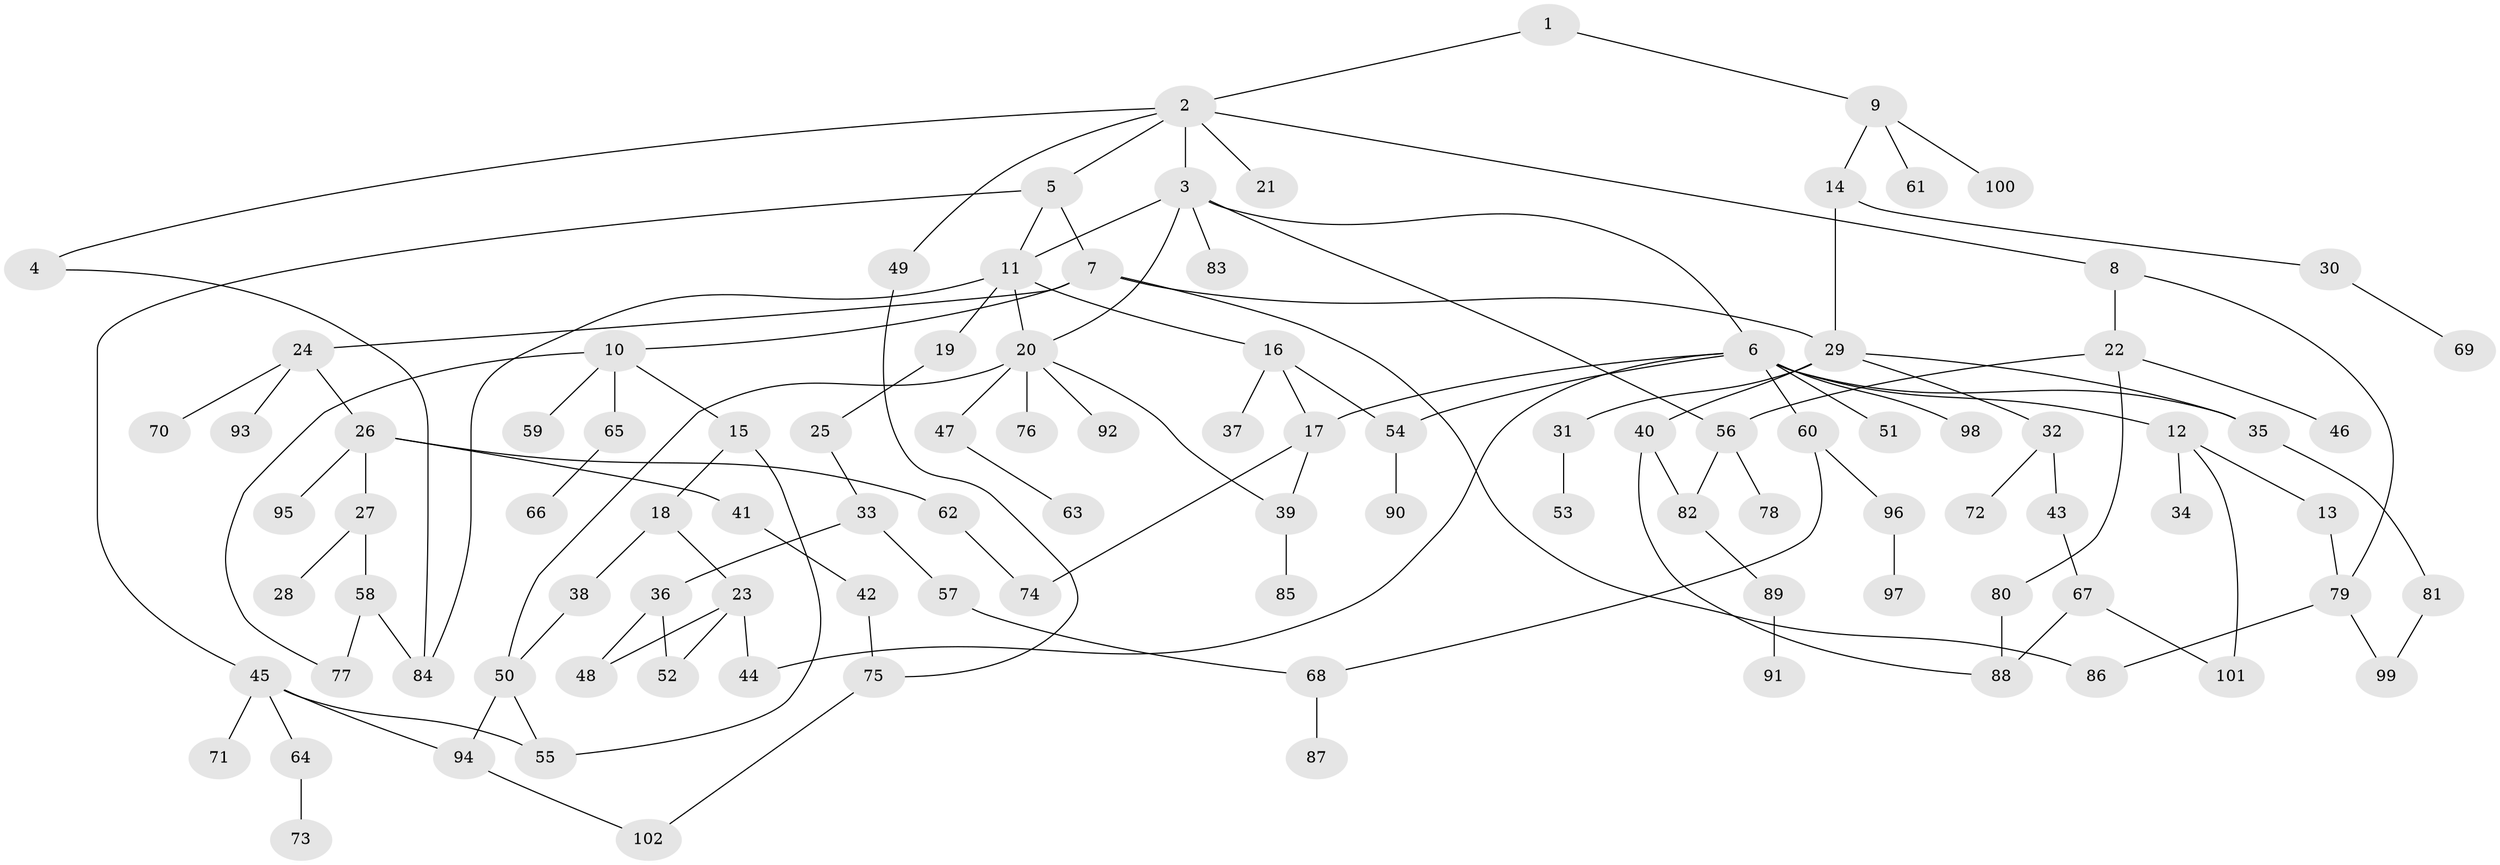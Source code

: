 // Generated by graph-tools (version 1.1) at 2025/49/03/09/25 03:49:23]
// undirected, 102 vertices, 130 edges
graph export_dot {
graph [start="1"]
  node [color=gray90,style=filled];
  1;
  2;
  3;
  4;
  5;
  6;
  7;
  8;
  9;
  10;
  11;
  12;
  13;
  14;
  15;
  16;
  17;
  18;
  19;
  20;
  21;
  22;
  23;
  24;
  25;
  26;
  27;
  28;
  29;
  30;
  31;
  32;
  33;
  34;
  35;
  36;
  37;
  38;
  39;
  40;
  41;
  42;
  43;
  44;
  45;
  46;
  47;
  48;
  49;
  50;
  51;
  52;
  53;
  54;
  55;
  56;
  57;
  58;
  59;
  60;
  61;
  62;
  63;
  64;
  65;
  66;
  67;
  68;
  69;
  70;
  71;
  72;
  73;
  74;
  75;
  76;
  77;
  78;
  79;
  80;
  81;
  82;
  83;
  84;
  85;
  86;
  87;
  88;
  89;
  90;
  91;
  92;
  93;
  94;
  95;
  96;
  97;
  98;
  99;
  100;
  101;
  102;
  1 -- 2;
  1 -- 9;
  2 -- 3;
  2 -- 4;
  2 -- 5;
  2 -- 8;
  2 -- 21;
  2 -- 49;
  3 -- 6;
  3 -- 11;
  3 -- 20;
  3 -- 83;
  3 -- 56;
  4 -- 84;
  5 -- 7;
  5 -- 45;
  5 -- 11;
  6 -- 12;
  6 -- 17;
  6 -- 35;
  6 -- 44;
  6 -- 51;
  6 -- 60;
  6 -- 98;
  6 -- 54;
  7 -- 10;
  7 -- 24;
  7 -- 29;
  7 -- 86;
  8 -- 22;
  8 -- 79;
  9 -- 14;
  9 -- 61;
  9 -- 100;
  10 -- 15;
  10 -- 59;
  10 -- 65;
  10 -- 77;
  11 -- 16;
  11 -- 19;
  11 -- 20;
  11 -- 84;
  12 -- 13;
  12 -- 34;
  12 -- 101;
  13 -- 79;
  14 -- 29;
  14 -- 30;
  15 -- 18;
  15 -- 55;
  16 -- 37;
  16 -- 54;
  16 -- 17;
  17 -- 74;
  17 -- 39;
  18 -- 23;
  18 -- 38;
  19 -- 25;
  20 -- 39;
  20 -- 47;
  20 -- 50;
  20 -- 76;
  20 -- 92;
  22 -- 46;
  22 -- 56;
  22 -- 80;
  23 -- 52;
  23 -- 48;
  23 -- 44;
  24 -- 26;
  24 -- 70;
  24 -- 93;
  25 -- 33;
  26 -- 27;
  26 -- 41;
  26 -- 62;
  26 -- 95;
  27 -- 28;
  27 -- 58;
  29 -- 31;
  29 -- 32;
  29 -- 40;
  29 -- 35;
  30 -- 69;
  31 -- 53;
  32 -- 43;
  32 -- 72;
  33 -- 36;
  33 -- 57;
  35 -- 81;
  36 -- 48;
  36 -- 52;
  38 -- 50;
  39 -- 85;
  40 -- 82;
  40 -- 88;
  41 -- 42;
  42 -- 75;
  43 -- 67;
  45 -- 55;
  45 -- 64;
  45 -- 71;
  45 -- 94;
  47 -- 63;
  49 -- 75;
  50 -- 94;
  50 -- 55;
  54 -- 90;
  56 -- 78;
  56 -- 82;
  57 -- 68;
  58 -- 77;
  58 -- 84;
  60 -- 68;
  60 -- 96;
  62 -- 74;
  64 -- 73;
  65 -- 66;
  67 -- 88;
  67 -- 101;
  68 -- 87;
  75 -- 102;
  79 -- 86;
  79 -- 99;
  80 -- 88;
  81 -- 99;
  82 -- 89;
  89 -- 91;
  94 -- 102;
  96 -- 97;
}

